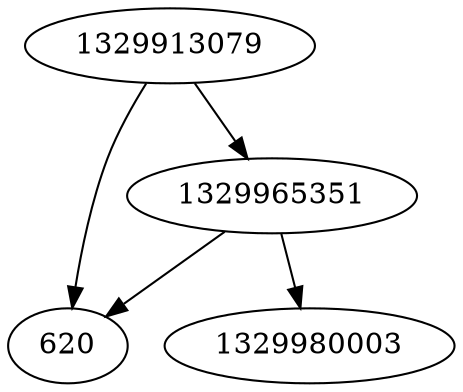 strict digraph  {
1329980003;
620;
1329965351;
1329913079;
1329965351 -> 1329980003;
1329965351 -> 620;
1329913079 -> 1329965351;
1329913079 -> 620;
}
